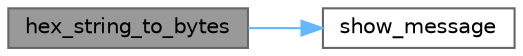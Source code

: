digraph "hex_string_to_bytes"
{
 // LATEX_PDF_SIZE
  bgcolor="transparent";
  edge [fontname=Helvetica,fontsize=10,labelfontname=Helvetica,labelfontsize=10];
  node [fontname=Helvetica,fontsize=10,shape=box,height=0.2,width=0.4];
  rankdir="LR";
  Node1 [id="Node000001",label="hex_string_to_bytes",height=0.2,width=0.4,color="gray40", fillcolor="grey60", style="filled", fontcolor="black",tooltip="Converts a hexadecimal string to a uint8_t byte array."];
  Node1 -> Node2 [id="edge1_Node000001_Node000002",color="steelblue1",style="solid",tooltip=" "];
  Node2 [id="Node000002",label="show_message",height=0.2,width=0.4,color="grey40", fillcolor="white", style="filled",URL="$utils_8c.html#ad5ac4af3f2f12083132ff8418cf2d758",tooltip="Displays an error or information message."];
}
